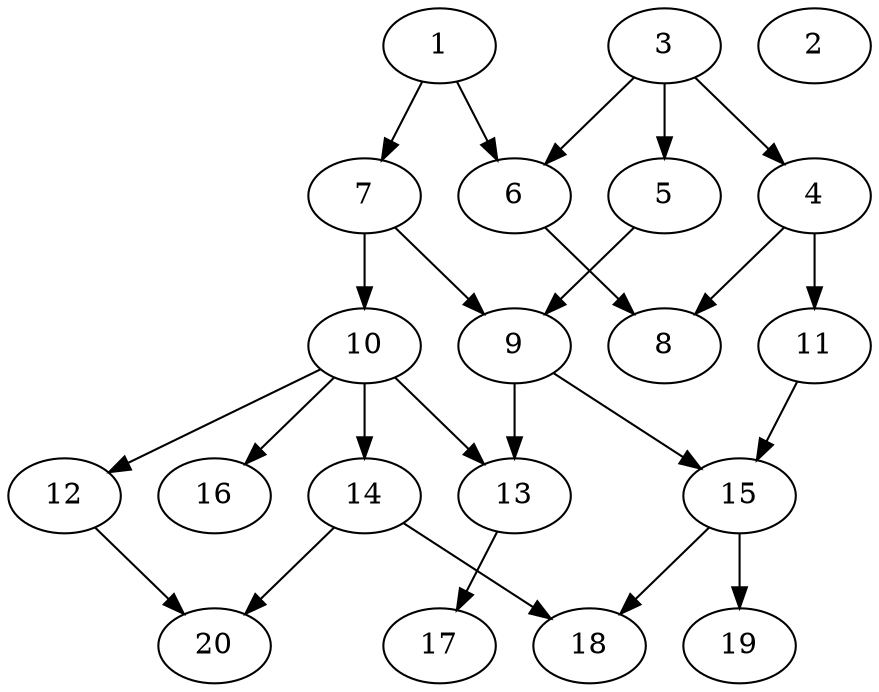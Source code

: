 // DAG automatically generated by daggen at Sat Jul 27 15:37:47 2019
// ./daggen --dot -n 20 --ccr 0.4 --fat 0.5 --regular 0.5 --density 0.4 --mindata 5242880 --maxdata 52428800 
digraph G {
  1 [size="56384000", alpha="0.08", expect_size="22553600"] 
  1 -> 6 [size ="22553600"]
  1 -> 7 [size ="22553600"]
  2 [size="13995520", alpha="0.11", expect_size="5598208"] 
  3 [size="123230720", alpha="0.10", expect_size="49292288"] 
  3 -> 4 [size ="49292288"]
  3 -> 5 [size ="49292288"]
  3 -> 6 [size ="49292288"]
  4 [size="43230720", alpha="0.09", expect_size="17292288"] 
  4 -> 8 [size ="17292288"]
  4 -> 11 [size ="17292288"]
  5 [size="81792000", alpha="0.17", expect_size="32716800"] 
  5 -> 9 [size ="32716800"]
  6 [size="52131840", alpha="0.18", expect_size="20852736"] 
  6 -> 8 [size ="20852736"]
  7 [size="130920960", alpha="0.19", expect_size="52368384"] 
  7 -> 9 [size ="52368384"]
  7 -> 10 [size ="52368384"]
  8 [size="18065920", alpha="0.04", expect_size="7226368"] 
  9 [size="24622080", alpha="0.10", expect_size="9848832"] 
  9 -> 13 [size ="9848832"]
  9 -> 15 [size ="9848832"]
  10 [size="105113600", alpha="0.05", expect_size="42045440"] 
  10 -> 12 [size ="42045440"]
  10 -> 13 [size ="42045440"]
  10 -> 14 [size ="42045440"]
  10 -> 16 [size ="42045440"]
  11 [size="49976320", alpha="0.17", expect_size="19990528"] 
  11 -> 15 [size ="19990528"]
  12 [size="97259520", alpha="0.13", expect_size="38903808"] 
  12 -> 20 [size ="38903808"]
  13 [size="41879040", alpha="0.12", expect_size="16751616"] 
  13 -> 17 [size ="16751616"]
  14 [size="98319360", alpha="0.19", expect_size="39327744"] 
  14 -> 18 [size ="39327744"]
  14 -> 20 [size ="39327744"]
  15 [size="32005120", alpha="0.11", expect_size="12802048"] 
  15 -> 18 [size ="12802048"]
  15 -> 19 [size ="12802048"]
  16 [size="129807360", alpha="0.07", expect_size="51922944"] 
  17 [size="117683200", alpha="0.04", expect_size="47073280"] 
  18 [size="113277440", alpha="0.04", expect_size="45310976"] 
  19 [size="21158400", alpha="0.16", expect_size="8463360"] 
  20 [size="81464320", alpha="0.02", expect_size="32585728"] 
}

